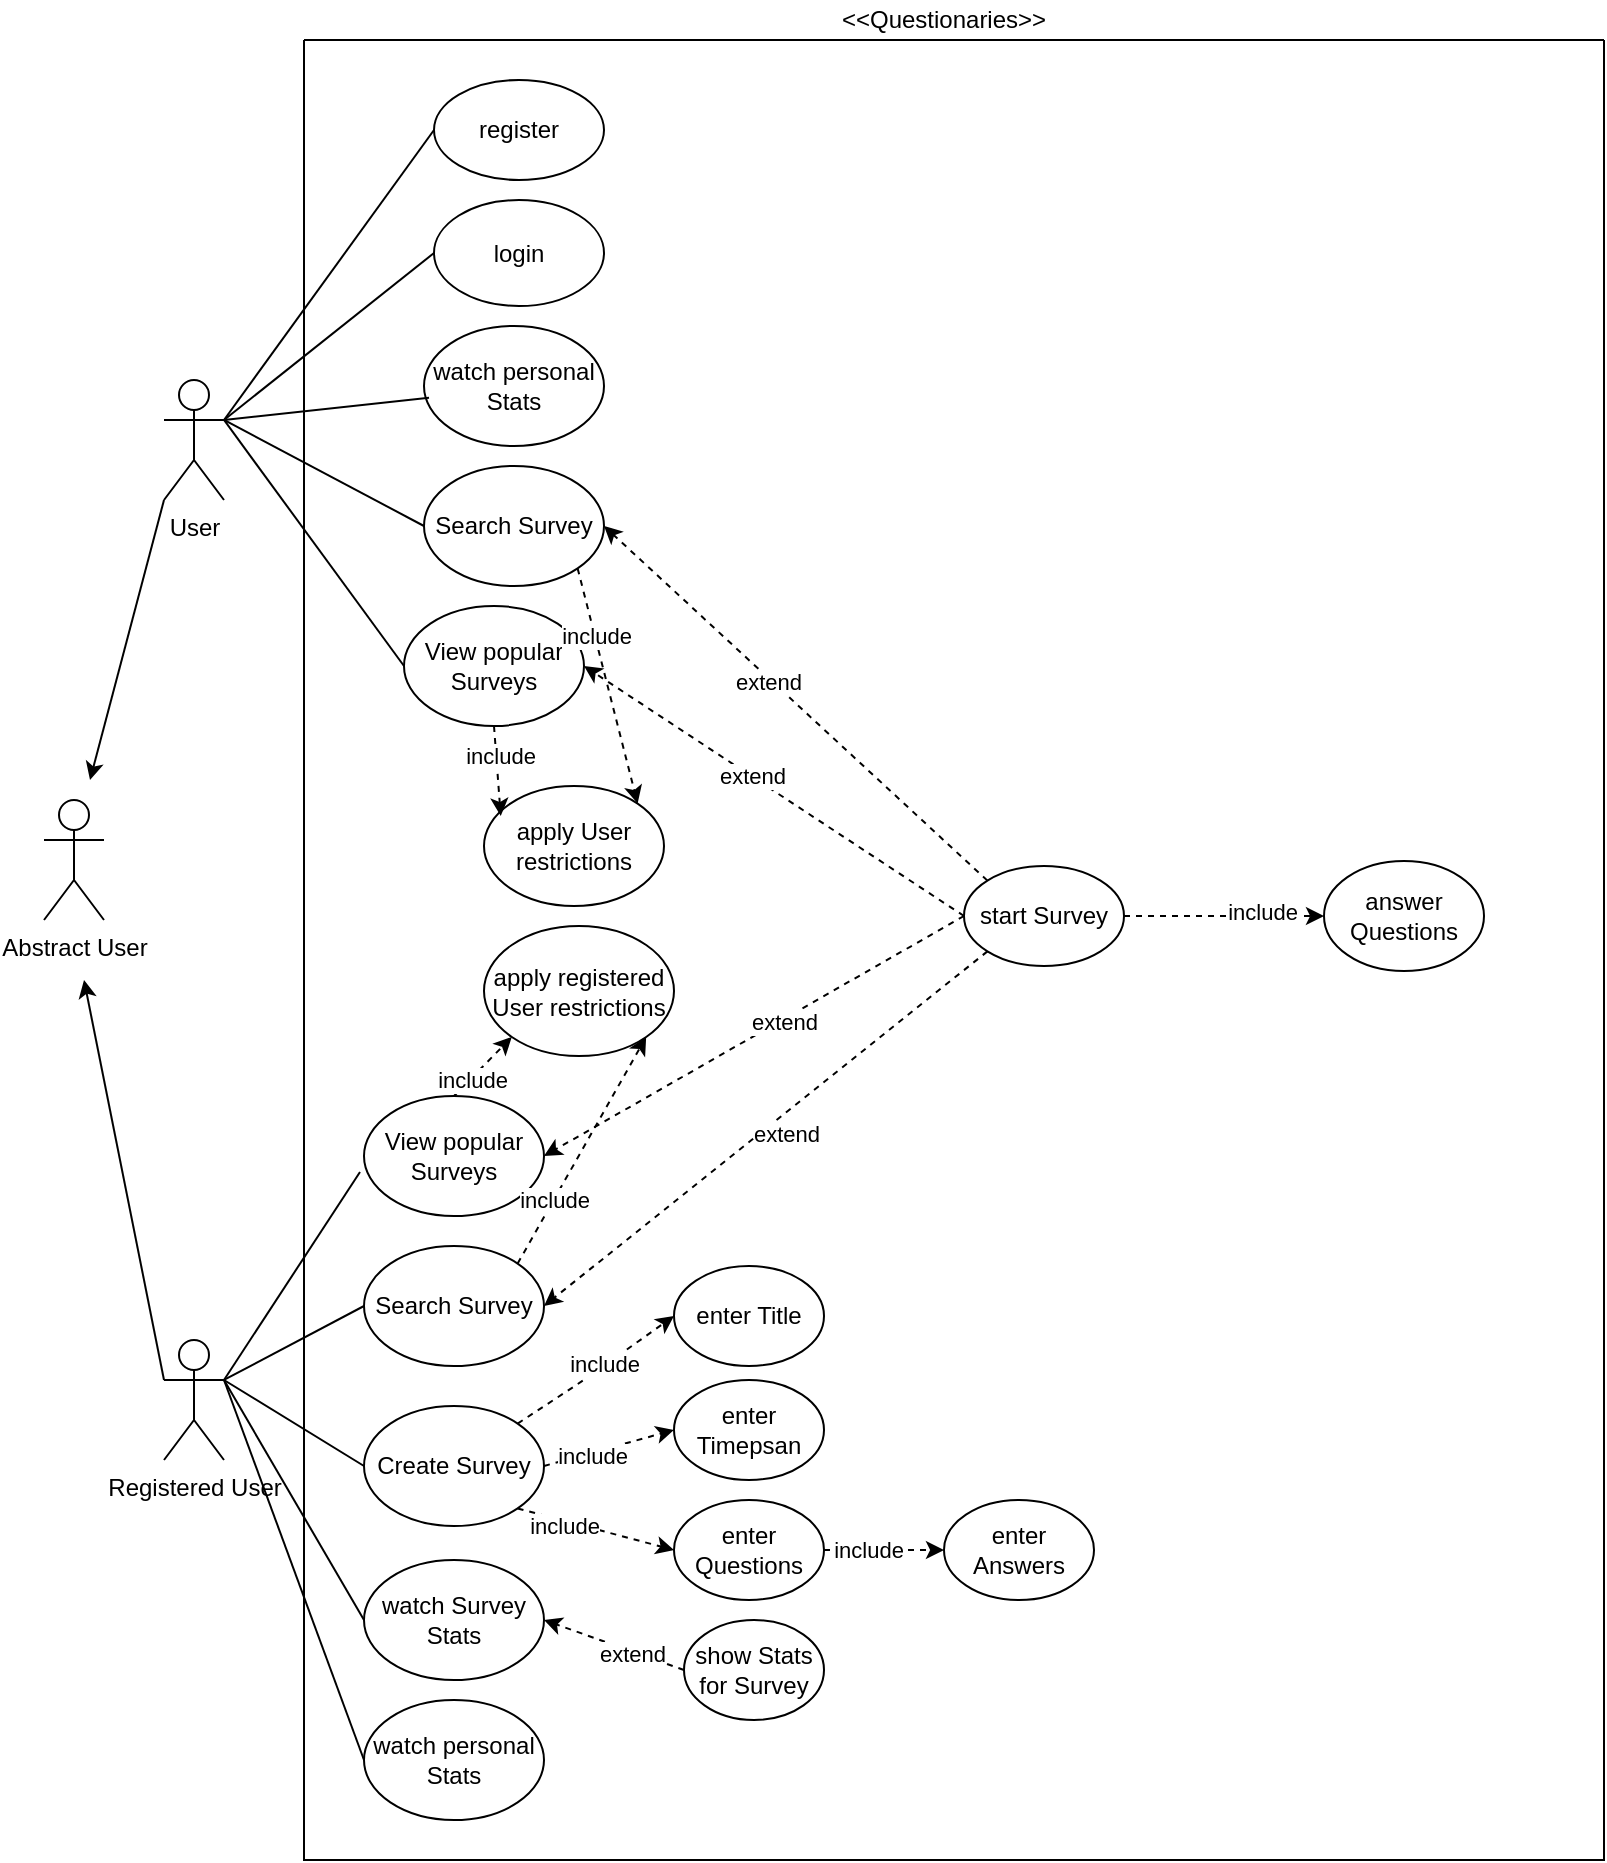 <mxfile version="14.8.6" type="device"><diagram id="xHI5iDUkR1_UCJmEEliT" name="Page-1"><mxGraphModel dx="1185" dy="662" grid="1" gridSize="10" guides="1" tooltips="1" connect="1" arrows="1" fold="1" page="1" pageScale="1" pageWidth="827" pageHeight="1169" math="0" shadow="0"><root><mxCell id="0"/><mxCell id="1" parent="0"/><mxCell id="qjZt9j6DerdWRiU4gpqH-1" value="User&lt;br&gt;" style="shape=umlActor;verticalLabelPosition=bottom;verticalAlign=top;html=1;outlineConnect=0;" vertex="1" parent="1"><mxGeometry x="90" y="220" width="30" height="60" as="geometry"/></mxCell><mxCell id="qjZt9j6DerdWRiU4gpqH-2" value="Registered User" style="shape=umlActor;verticalLabelPosition=bottom;verticalAlign=top;html=1;outlineConnect=0;" vertex="1" parent="1"><mxGeometry x="90" y="700" width="30" height="60" as="geometry"/></mxCell><mxCell id="qjZt9j6DerdWRiU4gpqH-4" value="" style="swimlane;startSize=0;" vertex="1" parent="1"><mxGeometry x="160" y="50" width="650" height="910" as="geometry"/></mxCell><mxCell id="qjZt9j6DerdWRiU4gpqH-6" value="View popular Surveys" style="ellipse;whiteSpace=wrap;html=1;" vertex="1" parent="qjZt9j6DerdWRiU4gpqH-4"><mxGeometry x="50" y="283" width="90" height="60" as="geometry"/></mxCell><mxCell id="qjZt9j6DerdWRiU4gpqH-7" value="Search Survey" style="ellipse;whiteSpace=wrap;html=1;" vertex="1" parent="qjZt9j6DerdWRiU4gpqH-4"><mxGeometry x="60" y="213" width="90" height="60" as="geometry"/></mxCell><mxCell id="qjZt9j6DerdWRiU4gpqH-12" value="View popular Surveys" style="ellipse;whiteSpace=wrap;html=1;" vertex="1" parent="qjZt9j6DerdWRiU4gpqH-4"><mxGeometry x="30" y="528" width="90" height="60" as="geometry"/></mxCell><mxCell id="qjZt9j6DerdWRiU4gpqH-14" value="Search Survey" style="ellipse;whiteSpace=wrap;html=1;" vertex="1" parent="qjZt9j6DerdWRiU4gpqH-4"><mxGeometry x="30" y="603" width="90" height="60" as="geometry"/></mxCell><mxCell id="qjZt9j6DerdWRiU4gpqH-15" value="Create Survey" style="ellipse;whiteSpace=wrap;html=1;" vertex="1" parent="qjZt9j6DerdWRiU4gpqH-4"><mxGeometry x="30" y="683" width="90" height="60" as="geometry"/></mxCell><mxCell id="qjZt9j6DerdWRiU4gpqH-16" value="watch personal Stats" style="ellipse;whiteSpace=wrap;html=1;" vertex="1" parent="qjZt9j6DerdWRiU4gpqH-4"><mxGeometry x="30" y="830" width="90" height="60" as="geometry"/></mxCell><mxCell id="qjZt9j6DerdWRiU4gpqH-17" value="watch Survey Stats" style="ellipse;whiteSpace=wrap;html=1;" vertex="1" parent="qjZt9j6DerdWRiU4gpqH-4"><mxGeometry x="30" y="760" width="90" height="60" as="geometry"/></mxCell><mxCell id="qjZt9j6DerdWRiU4gpqH-18" value="watch personal Stats" style="ellipse;whiteSpace=wrap;html=1;" vertex="1" parent="qjZt9j6DerdWRiU4gpqH-4"><mxGeometry x="60" y="143" width="90" height="60" as="geometry"/></mxCell><mxCell id="qjZt9j6DerdWRiU4gpqH-19" value="start Survey" style="ellipse;whiteSpace=wrap;html=1;" vertex="1" parent="qjZt9j6DerdWRiU4gpqH-4"><mxGeometry x="330" y="413" width="80" height="50" as="geometry"/></mxCell><mxCell id="qjZt9j6DerdWRiU4gpqH-21" value="" style="endArrow=classic;html=1;dashed=1;exitX=0;exitY=0.5;exitDx=0;exitDy=0;entryX=1;entryY=0.5;entryDx=0;entryDy=0;" edge="1" parent="qjZt9j6DerdWRiU4gpqH-4" source="qjZt9j6DerdWRiU4gpqH-19" target="qjZt9j6DerdWRiU4gpqH-12"><mxGeometry width="50" height="50" relative="1" as="geometry"><mxPoint x="230" y="533" as="sourcePoint"/><mxPoint x="280" y="483" as="targetPoint"/></mxGeometry></mxCell><mxCell id="qjZt9j6DerdWRiU4gpqH-26" value="extend" style="edgeLabel;html=1;align=center;verticalAlign=middle;resizable=0;points=[];" vertex="1" connectable="0" parent="qjZt9j6DerdWRiU4gpqH-21"><mxGeometry x="-0.14" y="1" relative="1" as="geometry"><mxPoint as="offset"/></mxGeometry></mxCell><mxCell id="qjZt9j6DerdWRiU4gpqH-22" value="" style="endArrow=classic;html=1;dashed=1;exitX=0;exitY=1;exitDx=0;exitDy=0;entryX=1;entryY=0.5;entryDx=0;entryDy=0;" edge="1" parent="qjZt9j6DerdWRiU4gpqH-4" source="qjZt9j6DerdWRiU4gpqH-19" target="qjZt9j6DerdWRiU4gpqH-14"><mxGeometry width="50" height="50" relative="1" as="geometry"><mxPoint x="340" y="448" as="sourcePoint"/><mxPoint x="130" y="513" as="targetPoint"/></mxGeometry></mxCell><mxCell id="qjZt9j6DerdWRiU4gpqH-27" value="extend" style="edgeLabel;html=1;align=center;verticalAlign=middle;resizable=0;points=[];" vertex="1" connectable="0" parent="qjZt9j6DerdWRiU4gpqH-22"><mxGeometry x="0.127" y="5" relative="1" as="geometry"><mxPoint x="21" y="-13" as="offset"/></mxGeometry></mxCell><mxCell id="qjZt9j6DerdWRiU4gpqH-23" value="" style="endArrow=classic;html=1;dashed=1;exitX=0;exitY=0.5;exitDx=0;exitDy=0;entryX=1;entryY=0.5;entryDx=0;entryDy=0;" edge="1" parent="qjZt9j6DerdWRiU4gpqH-4" source="qjZt9j6DerdWRiU4gpqH-19" target="qjZt9j6DerdWRiU4gpqH-6"><mxGeometry width="50" height="50" relative="1" as="geometry"><mxPoint x="350" y="458" as="sourcePoint"/><mxPoint x="140" y="523" as="targetPoint"/></mxGeometry></mxCell><mxCell id="qjZt9j6DerdWRiU4gpqH-29" value="extend" style="edgeLabel;html=1;align=center;verticalAlign=middle;resizable=0;points=[];" vertex="1" connectable="0" parent="qjZt9j6DerdWRiU4gpqH-23"><mxGeometry x="0.125" relative="1" as="geometry"><mxPoint x="1" as="offset"/></mxGeometry></mxCell><mxCell id="qjZt9j6DerdWRiU4gpqH-24" value="" style="endArrow=classic;html=1;dashed=1;exitX=0;exitY=0;exitDx=0;exitDy=0;entryX=1;entryY=0.5;entryDx=0;entryDy=0;" edge="1" parent="qjZt9j6DerdWRiU4gpqH-4" source="qjZt9j6DerdWRiU4gpqH-19" target="qjZt9j6DerdWRiU4gpqH-7"><mxGeometry width="50" height="50" relative="1" as="geometry"><mxPoint x="360" y="468" as="sourcePoint"/><mxPoint x="150" y="533" as="targetPoint"/></mxGeometry></mxCell><mxCell id="qjZt9j6DerdWRiU4gpqH-30" value="extend" style="edgeLabel;html=1;align=center;verticalAlign=middle;resizable=0;points=[];" vertex="1" connectable="0" parent="qjZt9j6DerdWRiU4gpqH-24"><mxGeometry x="0.138" y="1" relative="1" as="geometry"><mxPoint y="1" as="offset"/></mxGeometry></mxCell><mxCell id="qjZt9j6DerdWRiU4gpqH-31" value="answer Questions" style="ellipse;whiteSpace=wrap;html=1;" vertex="1" parent="qjZt9j6DerdWRiU4gpqH-4"><mxGeometry x="510" y="410.5" width="80" height="55" as="geometry"/></mxCell><mxCell id="qjZt9j6DerdWRiU4gpqH-32" value="" style="endArrow=classic;html=1;dashed=1;exitX=1;exitY=0.5;exitDx=0;exitDy=0;entryX=0;entryY=0.5;entryDx=0;entryDy=0;" edge="1" parent="qjZt9j6DerdWRiU4gpqH-4" source="qjZt9j6DerdWRiU4gpqH-19" target="qjZt9j6DerdWRiU4gpqH-31"><mxGeometry width="50" height="50" relative="1" as="geometry"><mxPoint x="230" y="533" as="sourcePoint"/><mxPoint x="280" y="483" as="targetPoint"/></mxGeometry></mxCell><mxCell id="qjZt9j6DerdWRiU4gpqH-33" value="include" style="edgeLabel;html=1;align=center;verticalAlign=middle;resizable=0;points=[];" vertex="1" connectable="0" parent="qjZt9j6DerdWRiU4gpqH-32"><mxGeometry x="0.371" y="2" relative="1" as="geometry"><mxPoint as="offset"/></mxGeometry></mxCell><mxCell id="qjZt9j6DerdWRiU4gpqH-34" value="apply User restrictions" style="ellipse;whiteSpace=wrap;html=1;" vertex="1" parent="qjZt9j6DerdWRiU4gpqH-4"><mxGeometry x="90" y="373" width="90" height="60" as="geometry"/></mxCell><mxCell id="qjZt9j6DerdWRiU4gpqH-35" value="apply registered User restrictions" style="ellipse;whiteSpace=wrap;html=1;" vertex="1" parent="qjZt9j6DerdWRiU4gpqH-4"><mxGeometry x="90" y="443" width="95" height="65" as="geometry"/></mxCell><mxCell id="qjZt9j6DerdWRiU4gpqH-36" value="" style="endArrow=classic;html=1;dashed=1;exitX=0.5;exitY=0;exitDx=0;exitDy=0;entryX=0;entryY=1;entryDx=0;entryDy=0;" edge="1" parent="qjZt9j6DerdWRiU4gpqH-4" source="qjZt9j6DerdWRiU4gpqH-12" target="qjZt9j6DerdWRiU4gpqH-35"><mxGeometry width="50" height="50" relative="1" as="geometry"><mxPoint x="230" y="433" as="sourcePoint"/><mxPoint x="280" y="383" as="targetPoint"/></mxGeometry></mxCell><mxCell id="qjZt9j6DerdWRiU4gpqH-42" value="include" style="edgeLabel;html=1;align=center;verticalAlign=middle;resizable=0;points=[];" vertex="1" connectable="0" parent="qjZt9j6DerdWRiU4gpqH-36"><mxGeometry x="-0.43" relative="1" as="geometry"><mxPoint as="offset"/></mxGeometry></mxCell><mxCell id="qjZt9j6DerdWRiU4gpqH-38" value="" style="endArrow=classic;html=1;dashed=1;exitX=0.5;exitY=1;exitDx=0;exitDy=0;entryX=0.093;entryY=0.25;entryDx=0;entryDy=0;entryPerimeter=0;" edge="1" parent="qjZt9j6DerdWRiU4gpqH-4" source="qjZt9j6DerdWRiU4gpqH-6" target="qjZt9j6DerdWRiU4gpqH-34"><mxGeometry width="50" height="50" relative="1" as="geometry"><mxPoint x="230" y="433" as="sourcePoint"/><mxPoint x="280" y="383" as="targetPoint"/></mxGeometry></mxCell><mxCell id="qjZt9j6DerdWRiU4gpqH-39" value="include" style="edgeLabel;html=1;align=center;verticalAlign=middle;resizable=0;points=[];" vertex="1" connectable="0" parent="qjZt9j6DerdWRiU4gpqH-38"><mxGeometry x="-0.333" y="2" relative="1" as="geometry"><mxPoint as="offset"/></mxGeometry></mxCell><mxCell id="qjZt9j6DerdWRiU4gpqH-43" value="" style="endArrow=classic;html=1;dashed=1;exitX=1;exitY=0;exitDx=0;exitDy=0;entryX=1;entryY=1;entryDx=0;entryDy=0;" edge="1" parent="qjZt9j6DerdWRiU4gpqH-4" source="qjZt9j6DerdWRiU4gpqH-14" target="qjZt9j6DerdWRiU4gpqH-35"><mxGeometry width="50" height="50" relative="1" as="geometry"><mxPoint x="85" y="538" as="sourcePoint"/><mxPoint x="96.96" y="494.015" as="targetPoint"/></mxGeometry></mxCell><mxCell id="qjZt9j6DerdWRiU4gpqH-44" value="include" style="edgeLabel;html=1;align=center;verticalAlign=middle;resizable=0;points=[];" vertex="1" connectable="0" parent="qjZt9j6DerdWRiU4gpqH-43"><mxGeometry x="-0.43" relative="1" as="geometry"><mxPoint as="offset"/></mxGeometry></mxCell><mxCell id="qjZt9j6DerdWRiU4gpqH-45" value="" style="endArrow=classic;html=1;dashed=1;exitX=1;exitY=1;exitDx=0;exitDy=0;entryX=1;entryY=0;entryDx=0;entryDy=0;" edge="1" parent="qjZt9j6DerdWRiU4gpqH-4" source="qjZt9j6DerdWRiU4gpqH-7" target="qjZt9j6DerdWRiU4gpqH-34"><mxGeometry width="50" height="50" relative="1" as="geometry"><mxPoint x="95" y="548" as="sourcePoint"/><mxPoint x="106.96" y="504.015" as="targetPoint"/></mxGeometry></mxCell><mxCell id="qjZt9j6DerdWRiU4gpqH-46" value="include" style="edgeLabel;html=1;align=center;verticalAlign=middle;resizable=0;points=[];" vertex="1" connectable="0" parent="qjZt9j6DerdWRiU4gpqH-45"><mxGeometry x="-0.43" relative="1" as="geometry"><mxPoint as="offset"/></mxGeometry></mxCell><mxCell id="qjZt9j6DerdWRiU4gpqH-47" value="login" style="ellipse;whiteSpace=wrap;html=1;" vertex="1" parent="qjZt9j6DerdWRiU4gpqH-4"><mxGeometry x="65" y="80" width="85" height="53" as="geometry"/></mxCell><mxCell id="qjZt9j6DerdWRiU4gpqH-50" value="register" style="ellipse;whiteSpace=wrap;html=1;" vertex="1" parent="qjZt9j6DerdWRiU4gpqH-4"><mxGeometry x="65" y="20" width="85" height="50" as="geometry"/></mxCell><mxCell id="qjZt9j6DerdWRiU4gpqH-51" value="enter Questions" style="ellipse;whiteSpace=wrap;html=1;" vertex="1" parent="qjZt9j6DerdWRiU4gpqH-4"><mxGeometry x="185" y="730" width="75" height="50" as="geometry"/></mxCell><mxCell id="qjZt9j6DerdWRiU4gpqH-52" value="enter Timepsan" style="ellipse;whiteSpace=wrap;html=1;" vertex="1" parent="qjZt9j6DerdWRiU4gpqH-4"><mxGeometry x="185" y="670" width="75" height="50" as="geometry"/></mxCell><mxCell id="qjZt9j6DerdWRiU4gpqH-53" value="enter Title" style="ellipse;whiteSpace=wrap;html=1;" vertex="1" parent="qjZt9j6DerdWRiU4gpqH-4"><mxGeometry x="185" y="613" width="75" height="50" as="geometry"/></mxCell><mxCell id="qjZt9j6DerdWRiU4gpqH-55" value="" style="endArrow=classic;html=1;dashed=1;exitX=1;exitY=0;exitDx=0;exitDy=0;entryX=0;entryY=0.5;entryDx=0;entryDy=0;" edge="1" parent="qjZt9j6DerdWRiU4gpqH-4" source="qjZt9j6DerdWRiU4gpqH-15" target="qjZt9j6DerdWRiU4gpqH-53"><mxGeometry width="50" height="50" relative="1" as="geometry"><mxPoint x="50" y="590" as="sourcePoint"/><mxPoint x="100" y="540" as="targetPoint"/><Array as="points"><mxPoint x="140" y="670"/></Array></mxGeometry></mxCell><mxCell id="qjZt9j6DerdWRiU4gpqH-62" value="include" style="edgeLabel;html=1;align=center;verticalAlign=middle;resizable=0;points=[];" vertex="1" connectable="0" parent="qjZt9j6DerdWRiU4gpqH-55"><mxGeometry x="0.104" y="1" relative="1" as="geometry"><mxPoint as="offset"/></mxGeometry></mxCell><mxCell id="qjZt9j6DerdWRiU4gpqH-56" value="" style="endArrow=classic;html=1;dashed=1;exitX=1;exitY=0.5;exitDx=0;exitDy=0;entryX=0;entryY=0.5;entryDx=0;entryDy=0;" edge="1" parent="qjZt9j6DerdWRiU4gpqH-4" source="qjZt9j6DerdWRiU4gpqH-15" target="qjZt9j6DerdWRiU4gpqH-52"><mxGeometry width="50" height="50" relative="1" as="geometry"><mxPoint x="116.82" y="701.787" as="sourcePoint"/><mxPoint x="195" y="648" as="targetPoint"/></mxGeometry></mxCell><mxCell id="qjZt9j6DerdWRiU4gpqH-63" value="include" style="edgeLabel;html=1;align=center;verticalAlign=middle;resizable=0;points=[];" vertex="1" connectable="0" parent="qjZt9j6DerdWRiU4gpqH-56"><mxGeometry x="-0.294" y="-1" relative="1" as="geometry"><mxPoint as="offset"/></mxGeometry></mxCell><mxCell id="qjZt9j6DerdWRiU4gpqH-57" value="" style="endArrow=classic;html=1;dashed=1;exitX=1;exitY=1;exitDx=0;exitDy=0;entryX=0;entryY=0.5;entryDx=0;entryDy=0;" edge="1" parent="qjZt9j6DerdWRiU4gpqH-4" source="qjZt9j6DerdWRiU4gpqH-15" target="qjZt9j6DerdWRiU4gpqH-51"><mxGeometry width="50" height="50" relative="1" as="geometry"><mxPoint x="126.82" y="711.787" as="sourcePoint"/><mxPoint x="205" y="658" as="targetPoint"/></mxGeometry></mxCell><mxCell id="qjZt9j6DerdWRiU4gpqH-59" value="include" style="edgeLabel;html=1;align=center;verticalAlign=middle;resizable=0;points=[];" vertex="1" connectable="0" parent="qjZt9j6DerdWRiU4gpqH-57"><mxGeometry x="-0.39" y="-3" relative="1" as="geometry"><mxPoint y="-1" as="offset"/></mxGeometry></mxCell><mxCell id="qjZt9j6DerdWRiU4gpqH-54" value="enter Answers" style="ellipse;whiteSpace=wrap;html=1;" vertex="1" parent="qjZt9j6DerdWRiU4gpqH-4"><mxGeometry x="320" y="730" width="75" height="50" as="geometry"/></mxCell><mxCell id="qjZt9j6DerdWRiU4gpqH-58" value="" style="endArrow=classic;html=1;dashed=1;exitX=1;exitY=0.5;exitDx=0;exitDy=0;entryX=0;entryY=0.5;entryDx=0;entryDy=0;" edge="1" parent="qjZt9j6DerdWRiU4gpqH-4" source="qjZt9j6DerdWRiU4gpqH-51" target="qjZt9j6DerdWRiU4gpqH-54"><mxGeometry width="50" height="50" relative="1" as="geometry"><mxPoint x="136.82" y="721.787" as="sourcePoint"/><mxPoint x="215" y="668" as="targetPoint"/></mxGeometry></mxCell><mxCell id="qjZt9j6DerdWRiU4gpqH-64" value="include" style="edgeLabel;html=1;align=center;verticalAlign=middle;resizable=0;points=[];" vertex="1" connectable="0" parent="qjZt9j6DerdWRiU4gpqH-58"><mxGeometry x="-0.278" relative="1" as="geometry"><mxPoint as="offset"/></mxGeometry></mxCell><mxCell id="qjZt9j6DerdWRiU4gpqH-65" value="show Stats for Survey" style="ellipse;whiteSpace=wrap;html=1;" vertex="1" parent="qjZt9j6DerdWRiU4gpqH-4"><mxGeometry x="190" y="790" width="70" height="50" as="geometry"/></mxCell><mxCell id="qjZt9j6DerdWRiU4gpqH-66" value="" style="endArrow=classic;html=1;dashed=1;exitX=0;exitY=0.5;exitDx=0;exitDy=0;entryX=1;entryY=0.5;entryDx=0;entryDy=0;" edge="1" parent="qjZt9j6DerdWRiU4gpqH-4" source="qjZt9j6DerdWRiU4gpqH-65" target="qjZt9j6DerdWRiU4gpqH-17"><mxGeometry width="50" height="50" relative="1" as="geometry"><mxPoint x="146.82" y="731.787" as="sourcePoint"/><mxPoint x="225" y="678" as="targetPoint"/></mxGeometry></mxCell><mxCell id="qjZt9j6DerdWRiU4gpqH-68" value="extend" style="edgeLabel;html=1;align=center;verticalAlign=middle;resizable=0;points=[];" vertex="1" connectable="0" parent="qjZt9j6DerdWRiU4gpqH-66"><mxGeometry x="-0.267" y="1" relative="1" as="geometry"><mxPoint as="offset"/></mxGeometry></mxCell><mxCell id="qjZt9j6DerdWRiU4gpqH-5" value="&amp;lt;&amp;lt;Questionaries&amp;gt;&amp;gt;" style="text;html=1;strokeColor=none;fillColor=none;align=center;verticalAlign=middle;whiteSpace=wrap;rounded=0;" vertex="1" parent="1"><mxGeometry x="460" y="30" width="40" height="20" as="geometry"/></mxCell><mxCell id="qjZt9j6DerdWRiU4gpqH-8" value="Abstract User" style="shape=umlActor;verticalLabelPosition=bottom;verticalAlign=top;html=1;outlineConnect=0;" vertex="1" parent="1"><mxGeometry x="30" y="430" width="30" height="60" as="geometry"/></mxCell><mxCell id="qjZt9j6DerdWRiU4gpqH-9" value="" style="endArrow=classic;html=1;exitX=0;exitY=1;exitDx=0;exitDy=0;exitPerimeter=0;" edge="1" parent="1" source="qjZt9j6DerdWRiU4gpqH-1"><mxGeometry width="50" height="50" relative="1" as="geometry"><mxPoint x="100" y="160" as="sourcePoint"/><mxPoint x="53" y="420" as="targetPoint"/></mxGeometry></mxCell><mxCell id="qjZt9j6DerdWRiU4gpqH-10" value="" style="endArrow=classic;html=1;exitX=0;exitY=0.333;exitDx=0;exitDy=0;exitPerimeter=0;" edge="1" parent="1" source="qjZt9j6DerdWRiU4gpqH-2"><mxGeometry width="50" height="50" relative="1" as="geometry"><mxPoint x="390" y="330" as="sourcePoint"/><mxPoint x="50" y="520" as="targetPoint"/></mxGeometry></mxCell><mxCell id="qjZt9j6DerdWRiU4gpqH-69" value="" style="endArrow=none;html=1;exitX=1;exitY=0.333;exitDx=0;exitDy=0;exitPerimeter=0;" edge="1" parent="1" source="qjZt9j6DerdWRiU4gpqH-2"><mxGeometry width="50" height="50" relative="1" as="geometry"><mxPoint x="210" y="640" as="sourcePoint"/><mxPoint x="188" y="616" as="targetPoint"/></mxGeometry></mxCell><mxCell id="qjZt9j6DerdWRiU4gpqH-70" value="" style="endArrow=none;html=1;exitX=1;exitY=0.333;exitDx=0;exitDy=0;exitPerimeter=0;entryX=0;entryY=0.5;entryDx=0;entryDy=0;" edge="1" parent="1" source="qjZt9j6DerdWRiU4gpqH-2" target="qjZt9j6DerdWRiU4gpqH-14"><mxGeometry width="50" height="50" relative="1" as="geometry"><mxPoint x="130" y="730" as="sourcePoint"/><mxPoint x="198.29" y="626.34" as="targetPoint"/></mxGeometry></mxCell><mxCell id="qjZt9j6DerdWRiU4gpqH-71" value="" style="endArrow=none;html=1;entryX=0;entryY=0.5;entryDx=0;entryDy=0;" edge="1" parent="1" target="qjZt9j6DerdWRiU4gpqH-15"><mxGeometry width="50" height="50" relative="1" as="geometry"><mxPoint x="120" y="720" as="sourcePoint"/><mxPoint x="208.29" y="636.34" as="targetPoint"/></mxGeometry></mxCell><mxCell id="qjZt9j6DerdWRiU4gpqH-72" value="" style="endArrow=none;html=1;entryX=0;entryY=0.5;entryDx=0;entryDy=0;" edge="1" parent="1" target="qjZt9j6DerdWRiU4gpqH-17"><mxGeometry width="50" height="50" relative="1" as="geometry"><mxPoint x="120" y="720" as="sourcePoint"/><mxPoint x="218.29" y="646.34" as="targetPoint"/></mxGeometry></mxCell><mxCell id="qjZt9j6DerdWRiU4gpqH-73" value="" style="endArrow=none;html=1;entryX=0;entryY=0.5;entryDx=0;entryDy=0;" edge="1" parent="1" target="qjZt9j6DerdWRiU4gpqH-16"><mxGeometry width="50" height="50" relative="1" as="geometry"><mxPoint x="120" y="720" as="sourcePoint"/><mxPoint x="228.29" y="656.34" as="targetPoint"/></mxGeometry></mxCell><mxCell id="qjZt9j6DerdWRiU4gpqH-74" value="" style="endArrow=none;html=1;exitX=0;exitY=0.5;exitDx=0;exitDy=0;entryX=1;entryY=0.333;entryDx=0;entryDy=0;entryPerimeter=0;" edge="1" parent="1" source="qjZt9j6DerdWRiU4gpqH-6" target="qjZt9j6DerdWRiU4gpqH-1"><mxGeometry width="50" height="50" relative="1" as="geometry"><mxPoint x="170" y="770" as="sourcePoint"/><mxPoint x="238.29" y="666.34" as="targetPoint"/></mxGeometry></mxCell><mxCell id="qjZt9j6DerdWRiU4gpqH-75" value="" style="endArrow=none;html=1;exitX=0;exitY=0.5;exitDx=0;exitDy=0;entryX=1;entryY=0.333;entryDx=0;entryDy=0;entryPerimeter=0;" edge="1" parent="1" source="qjZt9j6DerdWRiU4gpqH-7" target="qjZt9j6DerdWRiU4gpqH-1"><mxGeometry width="50" height="50" relative="1" as="geometry"><mxPoint x="220" y="373" as="sourcePoint"/><mxPoint x="130" y="250.0" as="targetPoint"/></mxGeometry></mxCell><mxCell id="qjZt9j6DerdWRiU4gpqH-76" value="" style="endArrow=none;html=1;exitX=0.028;exitY=0.597;exitDx=0;exitDy=0;exitPerimeter=0;" edge="1" parent="1" source="qjZt9j6DerdWRiU4gpqH-18"><mxGeometry width="50" height="50" relative="1" as="geometry"><mxPoint x="230" y="303" as="sourcePoint"/><mxPoint x="120" y="240" as="targetPoint"/></mxGeometry></mxCell><mxCell id="qjZt9j6DerdWRiU4gpqH-77" value="" style="endArrow=none;html=1;exitX=0;exitY=0.5;exitDx=0;exitDy=0;" edge="1" parent="1" source="qjZt9j6DerdWRiU4gpqH-47"><mxGeometry width="50" height="50" relative="1" as="geometry"><mxPoint x="232.52" y="238.82" as="sourcePoint"/><mxPoint x="120" y="240" as="targetPoint"/></mxGeometry></mxCell><mxCell id="qjZt9j6DerdWRiU4gpqH-78" value="" style="endArrow=none;html=1;exitX=0;exitY=0.5;exitDx=0;exitDy=0;" edge="1" parent="1" source="qjZt9j6DerdWRiU4gpqH-50"><mxGeometry width="50" height="50" relative="1" as="geometry"><mxPoint x="242.52" y="248.82" as="sourcePoint"/><mxPoint x="120" y="240" as="targetPoint"/></mxGeometry></mxCell></root></mxGraphModel></diagram></mxfile>